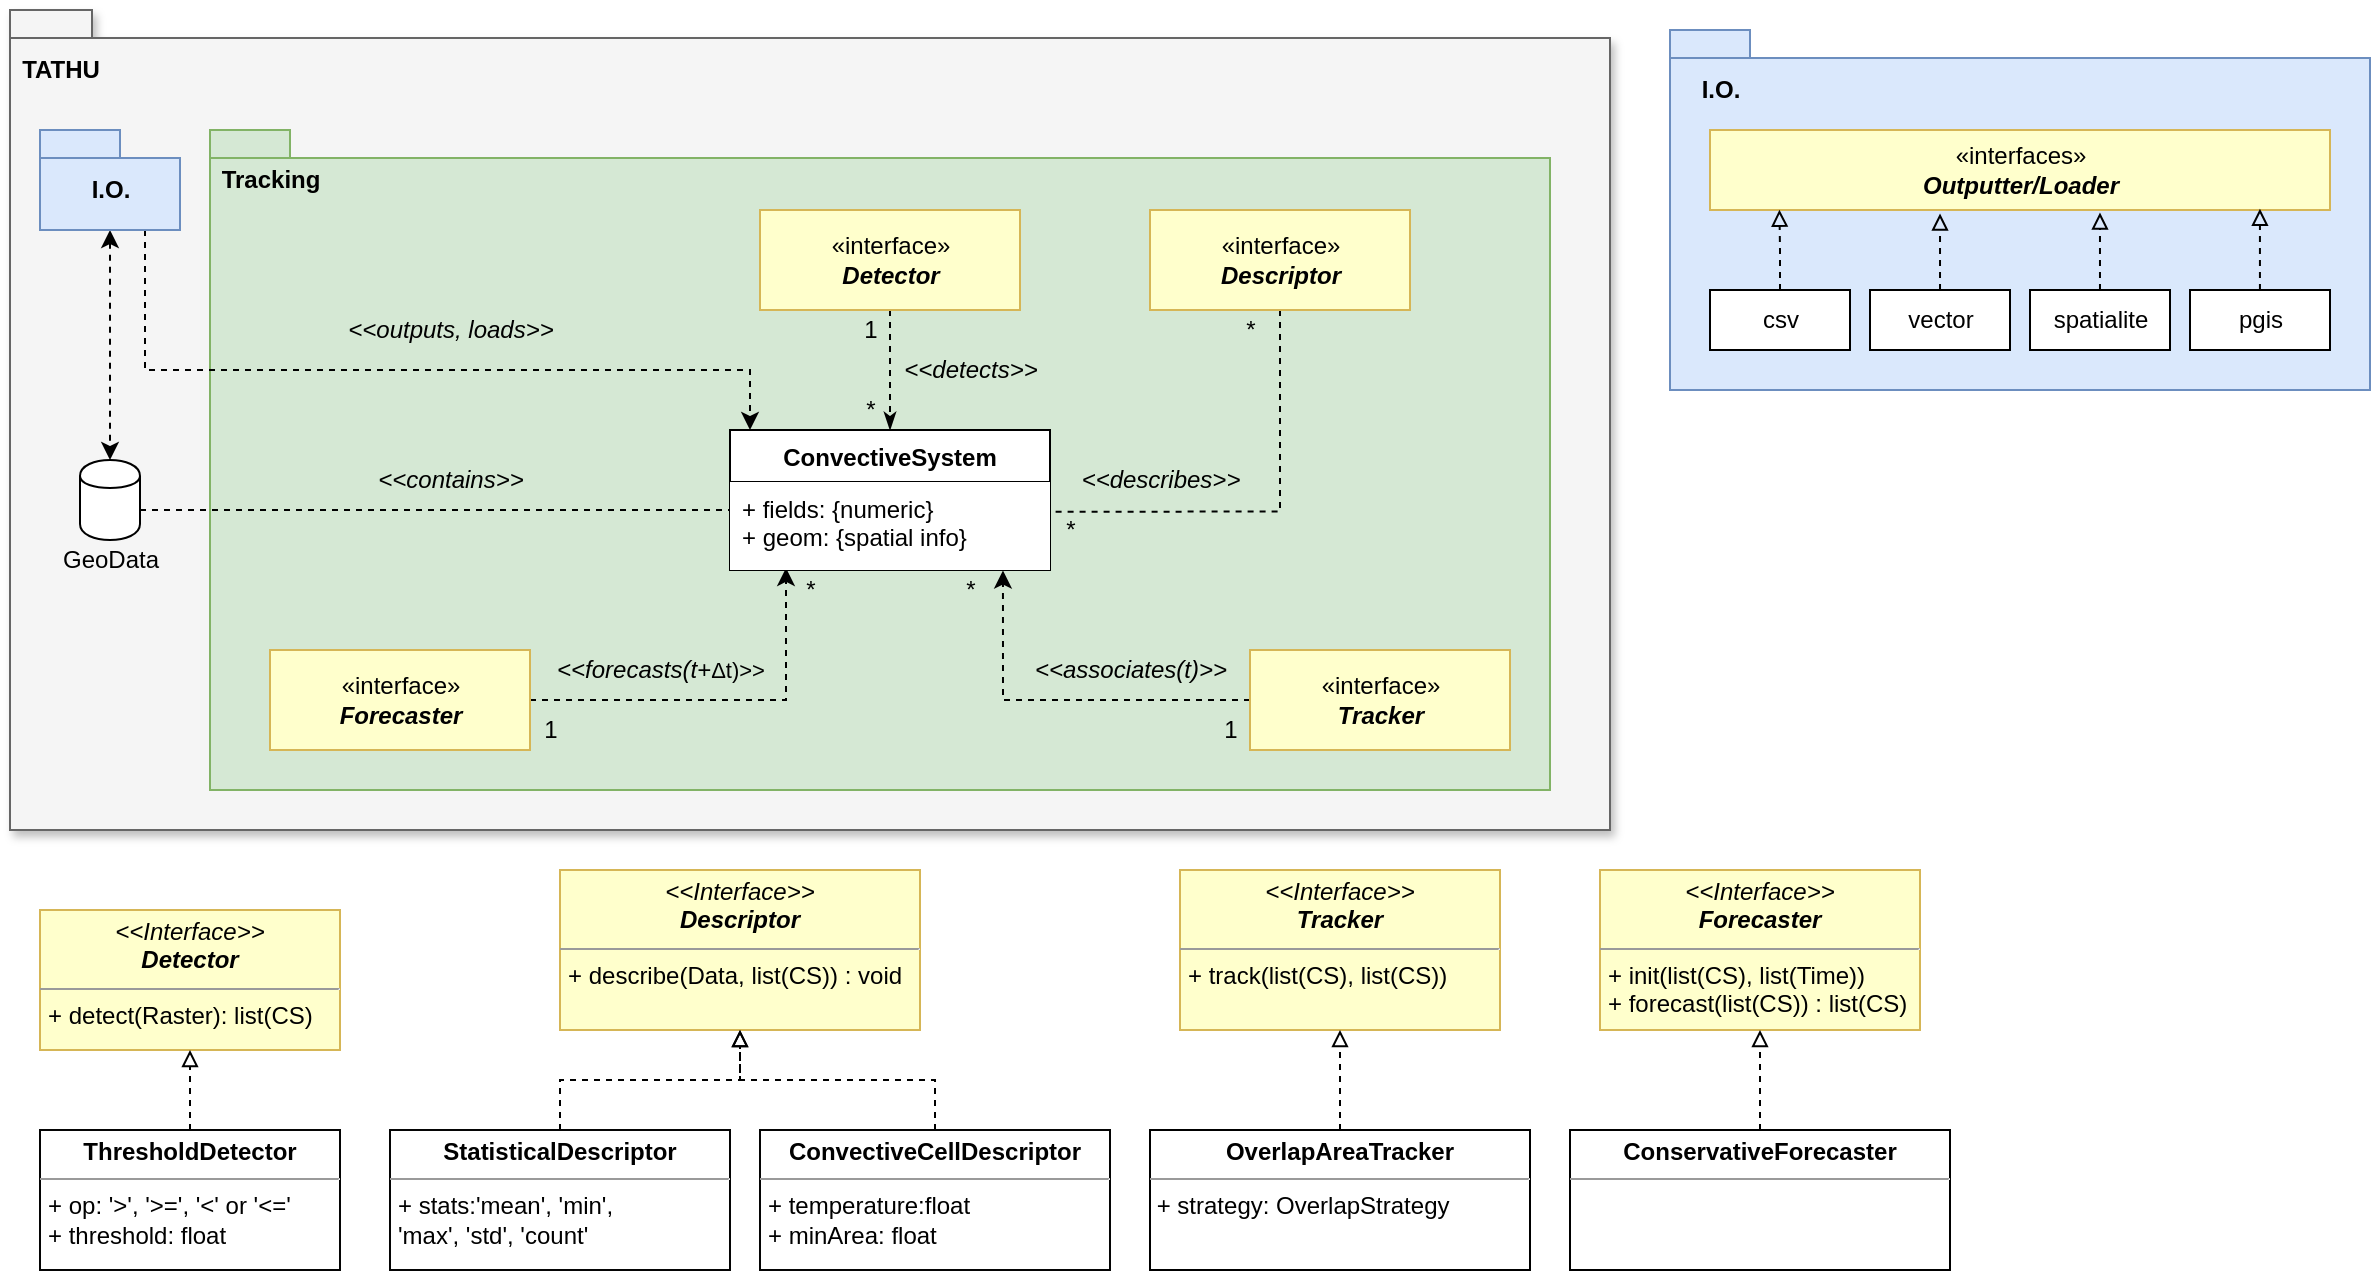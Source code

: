 <mxfile version="20.0.3" type="device"><diagram id="foQ3RTDE6cIi9pesp291" name="Page-1"><mxGraphModel dx="1695" dy="808" grid="1" gridSize="10" guides="1" tooltips="1" connect="1" arrows="1" fold="1" page="1" pageScale="1" pageWidth="827" pageHeight="1169" background="none" math="0" shadow="0"><root><mxCell id="0"/><mxCell id="1" parent="0"/><mxCell id="ABNntPyAQISh1dQSDZ4U-73" value="" style="shape=folder;fontStyle=1;spacingTop=10;tabWidth=40;tabHeight=14;tabPosition=left;html=1;fillColor=#f5f5f5;fontColor=#333333;strokeColor=#666666;shadow=1;" parent="1" vertex="1"><mxGeometry x="70" y="60" width="800" height="410" as="geometry"/></mxCell><mxCell id="ABNntPyAQISh1dQSDZ4U-67" value="" style="shape=folder;fontStyle=1;spacingTop=10;tabWidth=40;tabHeight=14;tabPosition=left;html=1;strokeColor=#82b366;fillColor=#d5e8d4;" parent="1" vertex="1"><mxGeometry x="170" y="120" width="670" height="330" as="geometry"/></mxCell><mxCell id="ABNntPyAQISh1dQSDZ4U-7" value="" style="group" parent="1" vertex="1" connectable="0"><mxGeometry x="100" y="285" width="50" height="70" as="geometry"/></mxCell><mxCell id="ABNntPyAQISh1dQSDZ4U-5" value="" style="shape=cylinder;whiteSpace=wrap;html=1;boundedLbl=1;backgroundOutline=1;" parent="ABNntPyAQISh1dQSDZ4U-7" vertex="1"><mxGeometry x="5" width="30" height="40" as="geometry"/></mxCell><mxCell id="ABNntPyAQISh1dQSDZ4U-6" value="GeoData" style="text;html=1;align=center;verticalAlign=middle;resizable=0;points=[];autosize=1;" parent="ABNntPyAQISh1dQSDZ4U-7" vertex="1"><mxGeometry x="-10" y="40" width="60" height="20" as="geometry"/></mxCell><mxCell id="ABNntPyAQISh1dQSDZ4U-9" value="&lt;i&gt;&amp;lt;&amp;lt;contains&amp;gt;&amp;gt;&lt;/i&gt;" style="text;html=1;align=center;verticalAlign=middle;resizable=0;points=[];autosize=1;" parent="1" vertex="1"><mxGeometry x="245" y="285" width="90" height="20" as="geometry"/></mxCell><mxCell id="ABNntPyAQISh1dQSDZ4U-15" style="edgeStyle=orthogonalEdgeStyle;rounded=0;orthogonalLoop=1;jettySize=auto;html=1;entryX=0.5;entryY=0;entryDx=0;entryDy=0;dashed=1;endArrow=classicThin;endFill=1;exitX=0.5;exitY=1;exitDx=0;exitDy=0;" parent="1" source="ABNntPyAQISh1dQSDZ4U-47" target="ABNntPyAQISh1dQSDZ4U-1" edge="1"><mxGeometry relative="1" as="geometry"><mxPoint x="530" y="220" as="sourcePoint"/></mxGeometry></mxCell><mxCell id="ABNntPyAQISh1dQSDZ4U-16" value="&lt;i&gt;&amp;lt;&amp;lt;detects&amp;gt;&amp;gt;&lt;/i&gt;" style="text;html=1;align=center;verticalAlign=middle;resizable=0;points=[];autosize=1;" parent="1" vertex="1"><mxGeometry x="510" y="230" width="80" height="20" as="geometry"/></mxCell><mxCell id="ABNntPyAQISh1dQSDZ4U-18" style="edgeStyle=orthogonalEdgeStyle;rounded=0;orthogonalLoop=1;jettySize=auto;html=1;entryX=1.007;entryY=0.337;entryDx=0;entryDy=0;entryPerimeter=0;dashed=1;endArrow=none;endFill=0;" parent="1" source="ABNntPyAQISh1dQSDZ4U-17" target="ABNntPyAQISh1dQSDZ4U-2" edge="1"><mxGeometry relative="1" as="geometry"/></mxCell><mxCell id="ABNntPyAQISh1dQSDZ4U-17" value="«interface»&lt;br&gt;&lt;b&gt;&lt;i&gt;Descriptor&lt;/i&gt;&lt;/b&gt;" style="html=1;fillColor=#FFFFCC;strokeColor=#d6b656;" parent="1" vertex="1"><mxGeometry x="640" y="160" width="130" height="50" as="geometry"/></mxCell><mxCell id="ABNntPyAQISh1dQSDZ4U-19" value="&lt;i&gt;&amp;lt;&amp;lt;describes&amp;gt;&amp;gt;&lt;/i&gt;" style="text;html=1;align=center;verticalAlign=middle;resizable=0;points=[];autosize=1;" parent="1" vertex="1"><mxGeometry x="600" y="285" width="90" height="20" as="geometry"/></mxCell><mxCell id="ABNntPyAQISh1dQSDZ4U-26" style="edgeStyle=orthogonalEdgeStyle;rounded=0;orthogonalLoop=1;jettySize=auto;html=1;dashed=1;endArrow=none;endFill=0;" parent="1" source="ABNntPyAQISh1dQSDZ4U-5" target="ABNntPyAQISh1dQSDZ4U-2" edge="1"><mxGeometry relative="1" as="geometry"><Array as="points"><mxPoint x="370" y="310"/><mxPoint x="370" y="310"/></Array></mxGeometry></mxCell><mxCell id="ABNntPyAQISh1dQSDZ4U-32" value="*" style="text;html=1;align=center;verticalAlign=middle;resizable=0;points=[];autosize=1;" parent="1" vertex="1"><mxGeometry x="490" y="250" width="20" height="20" as="geometry"/></mxCell><mxCell id="ABNntPyAQISh1dQSDZ4U-33" value="1" style="text;html=1;align=center;verticalAlign=middle;resizable=0;points=[];autosize=1;" parent="1" vertex="1"><mxGeometry x="490" y="210" width="20" height="20" as="geometry"/></mxCell><mxCell id="ABNntPyAQISh1dQSDZ4U-34" value="*" style="text;html=1;align=center;verticalAlign=middle;resizable=0;points=[];autosize=1;" parent="1" vertex="1"><mxGeometry x="680" y="210" width="20" height="20" as="geometry"/></mxCell><mxCell id="ABNntPyAQISh1dQSDZ4U-35" value="*" style="text;html=1;align=center;verticalAlign=middle;resizable=0;points=[];autosize=1;" parent="1" vertex="1"><mxGeometry x="590" y="310" width="20" height="20" as="geometry"/></mxCell><mxCell id="ABNntPyAQISh1dQSDZ4U-43" style="edgeStyle=orthogonalEdgeStyle;rounded=0;orthogonalLoop=1;jettySize=auto;html=1;dashed=1;startArrow=none;startFill=0;endArrow=classic;endFill=1;exitX=0;exitY=0.5;exitDx=0;exitDy=0;entryX=0.853;entryY=1.006;entryDx=0;entryDy=0;entryPerimeter=0;" parent="1" source="ABNntPyAQISh1dQSDZ4U-36" target="ABNntPyAQISh1dQSDZ4U-2" edge="1"><mxGeometry relative="1" as="geometry"/></mxCell><mxCell id="ABNntPyAQISh1dQSDZ4U-36" value="«interface»&lt;br&gt;&lt;b&gt;&lt;i&gt;Tracker&lt;/i&gt;&lt;/b&gt;" style="html=1;fillColor=#FFFFCC;strokeColor=#d6b656;" parent="1" vertex="1"><mxGeometry x="690" y="380" width="130" height="50" as="geometry"/></mxCell><mxCell id="ABNntPyAQISh1dQSDZ4U-44" value="&lt;i&gt;&amp;lt;&amp;lt;associates(t)&amp;gt;&amp;gt;&lt;/i&gt;" style="text;html=1;align=center;verticalAlign=middle;resizable=0;points=[];autosize=1;" parent="1" vertex="1"><mxGeometry x="575" y="380" width="110" height="20" as="geometry"/></mxCell><mxCell id="ABNntPyAQISh1dQSDZ4U-45" value="1" style="text;html=1;align=center;verticalAlign=middle;resizable=0;points=[];autosize=1;" parent="1" vertex="1"><mxGeometry x="670" y="410" width="20" height="20" as="geometry"/></mxCell><mxCell id="ABNntPyAQISh1dQSDZ4U-46" value="*" style="text;html=1;align=center;verticalAlign=middle;resizable=0;points=[];autosize=1;" parent="1" vertex="1"><mxGeometry x="540" y="340" width="20" height="20" as="geometry"/></mxCell><mxCell id="ABNntPyAQISh1dQSDZ4U-47" value="«interface»&lt;br&gt;&lt;b&gt;&lt;i&gt;Detector&lt;/i&gt;&lt;/b&gt;" style="html=1;fillColor=#FFFFCC;strokeColor=#d6b656;" parent="1" vertex="1"><mxGeometry x="445" y="160" width="130" height="50" as="geometry"/></mxCell><mxCell id="ABNntPyAQISh1dQSDZ4U-57" style="edgeStyle=orthogonalEdgeStyle;rounded=0;orthogonalLoop=1;jettySize=auto;html=1;exitX=1;exitY=0.5;exitDx=0;exitDy=0;entryX=0.175;entryY=0.977;entryDx=0;entryDy=0;entryPerimeter=0;dashed=1;startArrow=none;startFill=0;endArrow=classic;endFill=1;" parent="1" source="ABNntPyAQISh1dQSDZ4U-52" target="ABNntPyAQISh1dQSDZ4U-2" edge="1"><mxGeometry relative="1" as="geometry"/></mxCell><mxCell id="ABNntPyAQISh1dQSDZ4U-52" value="«interface»&lt;br&gt;&lt;b&gt;&lt;i&gt;Forecaster&lt;/i&gt;&lt;/b&gt;" style="html=1;fillColor=#FFFFCC;strokeColor=#d6b656;" parent="1" vertex="1"><mxGeometry x="200" y="380" width="130" height="50" as="geometry"/></mxCell><mxCell id="ABNntPyAQISh1dQSDZ4U-58" value="&lt;i&gt;&amp;lt;&amp;lt;forecasts(t+&lt;/i&gt;&lt;span style=&quot;text-align: left;&quot;&gt;&lt;font style=&quot;font-size: 11px;&quot;&gt;Δt)&amp;gt;&amp;gt;&lt;/font&gt;&lt;/span&gt;&lt;i&gt;&lt;br&gt;&lt;/i&gt;" style="text;html=1;align=center;verticalAlign=middle;resizable=0;points=[];autosize=1;" parent="1" vertex="1"><mxGeometry x="330" y="375" width="130" height="30" as="geometry"/></mxCell><mxCell id="ABNntPyAQISh1dQSDZ4U-61" value="1" style="text;html=1;align=center;verticalAlign=middle;resizable=0;points=[];autosize=1;" parent="1" vertex="1"><mxGeometry x="330" y="410" width="20" height="20" as="geometry"/></mxCell><mxCell id="ABNntPyAQISh1dQSDZ4U-62" value="*" style="text;html=1;align=center;verticalAlign=middle;resizable=0;points=[];autosize=1;" parent="1" vertex="1"><mxGeometry x="460" y="340" width="20" height="20" as="geometry"/></mxCell><mxCell id="ABNntPyAQISh1dQSDZ4U-64" style="edgeStyle=orthogonalEdgeStyle;rounded=0;orthogonalLoop=1;jettySize=auto;html=1;exitX=0.5;exitY=1;exitDx=0;exitDy=0;exitPerimeter=0;entryX=0.5;entryY=0;entryDx=0;entryDy=0;dashed=1;startArrow=classic;startFill=1;endArrow=classic;endFill=1;" parent="1" source="ABNntPyAQISh1dQSDZ4U-63" target="ABNntPyAQISh1dQSDZ4U-5" edge="1"><mxGeometry relative="1" as="geometry"/></mxCell><mxCell id="Ok6jCo-h8aNJ2o83EW2g-41" style="edgeStyle=orthogonalEdgeStyle;rounded=0;orthogonalLoop=1;jettySize=auto;html=1;exitX=0.75;exitY=1;exitDx=0;exitDy=0;exitPerimeter=0;dashed=1;endArrow=classic;endFill=1;" parent="1" source="ABNntPyAQISh1dQSDZ4U-63" target="ABNntPyAQISh1dQSDZ4U-1" edge="1"><mxGeometry relative="1" as="geometry"><Array as="points"><mxPoint x="138" y="240"/><mxPoint x="440" y="240"/></Array></mxGeometry></mxCell><mxCell id="ABNntPyAQISh1dQSDZ4U-63" value="I.O." style="shape=folder;fontStyle=1;spacingTop=10;tabWidth=40;tabHeight=14;tabPosition=left;html=1;strokeColor=#6c8ebf;fillColor=#dae8fc;" parent="1" vertex="1"><mxGeometry x="85" y="120" width="70" height="50" as="geometry"/></mxCell><mxCell id="ABNntPyAQISh1dQSDZ4U-72" value="&lt;font size=&quot;1&quot;&gt;&lt;b style=&quot;font-size: 12px&quot;&gt;Tracking&lt;/b&gt;&lt;/font&gt;" style="text;html=1;align=center;verticalAlign=middle;resizable=0;points=[];autosize=1;" parent="1" vertex="1"><mxGeometry x="170" y="135" width="60" height="20" as="geometry"/></mxCell><mxCell id="ABNntPyAQISh1dQSDZ4U-74" value="&lt;font size=&quot;1&quot;&gt;&lt;b style=&quot;font-size: 12px&quot;&gt;TATHU&lt;/b&gt;&lt;/font&gt;" style="text;html=1;align=center;verticalAlign=middle;resizable=0;points=[];autosize=1;" parent="1" vertex="1"><mxGeometry x="70" y="80" width="50" height="20" as="geometry"/></mxCell><mxCell id="ABNntPyAQISh1dQSDZ4U-93" value="&lt;p style=&quot;margin: 0px ; margin-top: 4px ; text-align: center&quot;&gt;&lt;i&gt;&amp;lt;&amp;lt;Interface&amp;gt;&amp;gt;&lt;/i&gt;&lt;br&gt;&lt;b&gt;&lt;i&gt;Detector&lt;/i&gt;&lt;/b&gt;&lt;/p&gt;&lt;hr size=&quot;1&quot;&gt;&lt;p style=&quot;margin: 0px ; margin-left: 4px&quot;&gt;+ detect(Raster): list(CS)&lt;br&gt;&lt;/p&gt;" style="verticalAlign=top;align=left;overflow=fill;fontSize=12;fontFamily=Helvetica;html=1;strokeColor=#D6B656;fillColor=#FFFFCC;gradientColor=none;" parent="1" vertex="1"><mxGeometry x="85" y="510" width="150" height="70" as="geometry"/></mxCell><mxCell id="ABNntPyAQISh1dQSDZ4U-105" style="edgeStyle=orthogonalEdgeStyle;rounded=0;orthogonalLoop=1;jettySize=auto;html=1;exitX=0.5;exitY=0;exitDx=0;exitDy=0;entryX=0.5;entryY=1;entryDx=0;entryDy=0;dashed=1;startArrow=none;startFill=0;endArrow=block;endFill=0;" parent="1" source="ABNntPyAQISh1dQSDZ4U-103" target="ABNntPyAQISh1dQSDZ4U-93" edge="1"><mxGeometry relative="1" as="geometry"/></mxCell><mxCell id="ABNntPyAQISh1dQSDZ4U-103" value="&lt;p style=&quot;margin: 0px ; margin-top: 4px ; text-align: center&quot;&gt;&lt;b&gt;ThresholdDetector&lt;/b&gt;&lt;br&gt;&lt;/p&gt;&lt;hr size=&quot;1&quot;&gt;&lt;p style=&quot;margin: 0px ; margin-left: 4px&quot;&gt;+ op: '&amp;gt;', '&amp;gt;=', '&amp;lt;' or '&amp;lt;='&lt;/p&gt;&lt;p style=&quot;margin: 0px ; margin-left: 4px&quot;&gt;+ threshold: float&lt;/p&gt;" style="verticalAlign=top;align=left;overflow=fill;fontSize=12;fontFamily=Helvetica;html=1;strokeColor=#050505;fillColor=#FFFFFF;gradientColor=none;" parent="1" vertex="1"><mxGeometry x="85" y="620" width="150" height="70" as="geometry"/></mxCell><mxCell id="ABNntPyAQISh1dQSDZ4U-1" value="ConvectiveSystem&#10;" style="swimlane;fontStyle=1;align=center;verticalAlign=top;childLayout=stackLayout;horizontal=1;startSize=26;horizontalStack=0;resizeParent=1;resizeParentMax=0;resizeLast=0;collapsible=1;marginBottom=0;" parent="1" vertex="1"><mxGeometry x="430" y="270" width="160" height="70" as="geometry"><mxRectangle x="290" y="290" width="140" height="26" as="alternateBounds"/></mxGeometry></mxCell><mxCell id="ABNntPyAQISh1dQSDZ4U-2" value="+ fields: {numeric}&#10;+ geom: {spatial info}" style="text;align=left;verticalAlign=top;spacingLeft=4;spacingRight=4;overflow=hidden;rotatable=0;points=[[0,0.5],[1,0.5]];portConstraint=eastwest;fillColor=#ffffff;" parent="ABNntPyAQISh1dQSDZ4U-1" vertex="1"><mxGeometry y="26" width="160" height="44" as="geometry"/></mxCell><mxCell id="ABNntPyAQISh1dQSDZ4U-3" value="" style="line;strokeWidth=1;fillColor=none;align=left;verticalAlign=middle;spacingTop=-1;spacingLeft=3;spacingRight=3;rotatable=0;labelPosition=right;points=[];portConstraint=eastwest;" parent="ABNntPyAQISh1dQSDZ4U-1" vertex="1"><mxGeometry y="70" width="160" as="geometry"/></mxCell><mxCell id="ABNntPyAQISh1dQSDZ4U-107" value="&lt;p style=&quot;margin: 0px ; margin-top: 4px ; text-align: center&quot;&gt;&lt;i&gt;&amp;lt;&amp;lt;Interface&amp;gt;&amp;gt;&lt;/i&gt;&lt;br&gt;&lt;b&gt;&lt;i&gt;Descriptor&lt;/i&gt;&lt;/b&gt;&lt;/p&gt;&lt;hr size=&quot;1&quot;&gt;&lt;p style=&quot;margin: 0px ; margin-left: 4px&quot;&gt;+ describe(Data,&amp;nbsp;list(CS)) : void&lt;br&gt;&lt;/p&gt;" style="verticalAlign=top;align=left;overflow=fill;fontSize=12;fontFamily=Helvetica;html=1;strokeColor=#D6B656;fillColor=#FFFFCC;gradientColor=none;" parent="1" vertex="1"><mxGeometry x="345" y="490" width="180" height="80" as="geometry"/></mxCell><mxCell id="ABNntPyAQISh1dQSDZ4U-113" style="edgeStyle=orthogonalEdgeStyle;rounded=0;orthogonalLoop=1;jettySize=auto;html=1;entryX=0.5;entryY=1;entryDx=0;entryDy=0;dashed=1;startArrow=none;startFill=0;endArrow=block;endFill=0;" parent="1" source="ABNntPyAQISh1dQSDZ4U-109" target="ABNntPyAQISh1dQSDZ4U-107" edge="1"><mxGeometry relative="1" as="geometry"/></mxCell><mxCell id="ABNntPyAQISh1dQSDZ4U-109" value="&lt;p style=&quot;margin: 0px ; margin-top: 4px ; text-align: center&quot;&gt;&lt;b&gt;StatisticalDescriptor&lt;/b&gt;&lt;br&gt;&lt;/p&gt;&lt;hr size=&quot;1&quot;&gt;&lt;p style=&quot;margin: 0px ; margin-left: 4px&quot;&gt;+ stats:'mean', 'min',&lt;/p&gt;&lt;p style=&quot;margin: 0px ; margin-left: 4px&quot;&gt;'max', 'std', 'count'&lt;/p&gt;" style="verticalAlign=top;align=left;overflow=fill;fontSize=12;fontFamily=Helvetica;html=1;strokeColor=#050505;fillColor=#FFFFFF;gradientColor=none;" parent="1" vertex="1"><mxGeometry x="260" y="620" width="170" height="70" as="geometry"/></mxCell><mxCell id="ABNntPyAQISh1dQSDZ4U-115" style="edgeStyle=orthogonalEdgeStyle;rounded=0;orthogonalLoop=1;jettySize=auto;html=1;exitX=0.5;exitY=0;exitDx=0;exitDy=0;dashed=1;startArrow=none;startFill=0;endArrow=block;endFill=0;" parent="1" source="ABNntPyAQISh1dQSDZ4U-114" target="ABNntPyAQISh1dQSDZ4U-107" edge="1"><mxGeometry relative="1" as="geometry"/></mxCell><mxCell id="ABNntPyAQISh1dQSDZ4U-114" value="&lt;p style=&quot;margin: 0px ; margin-top: 4px ; text-align: center&quot;&gt;&lt;b&gt;ConvectiveCellDescriptor&lt;/b&gt;&lt;br&gt;&lt;/p&gt;&lt;hr size=&quot;1&quot;&gt;&lt;p style=&quot;margin: 0px ; margin-left: 4px&quot;&gt;+ temperature:float&lt;/p&gt;&lt;p style=&quot;margin: 0px ; margin-left: 4px&quot;&gt;+ minArea: float&lt;/p&gt;" style="verticalAlign=top;align=left;overflow=fill;fontSize=12;fontFamily=Helvetica;html=1;strokeColor=#050505;fillColor=#FFFFFF;gradientColor=none;" parent="1" vertex="1"><mxGeometry x="445" y="620" width="175" height="70" as="geometry"/></mxCell><mxCell id="Ok6jCo-h8aNJ2o83EW2g-1" value="&lt;p style=&quot;margin: 4px 0px 0px ; text-align: center&quot;&gt;&lt;i&gt;&amp;lt;&amp;lt;Interface&amp;gt;&amp;gt;&lt;/i&gt;&lt;br&gt;&lt;b&gt;&lt;i&gt;Forecaster&lt;/i&gt;&lt;/b&gt;&lt;/p&gt;&lt;hr size=&quot;1&quot;&gt;&lt;p style=&quot;margin: 0px 0px 0px 4px&quot;&gt;+ init(list(CS), list(Time))&lt;/p&gt;&lt;p style=&quot;margin: 0px 0px 0px 4px&quot;&gt;+ forecast(list(CS)) : list(CS)&lt;/p&gt;" style="verticalAlign=top;align=left;overflow=fill;fontSize=12;fontFamily=Helvetica;html=1;strokeColor=#D6B656;fillColor=#FFFFCC;gradientColor=none;" parent="1" vertex="1"><mxGeometry x="865" y="490" width="160" height="80" as="geometry"/></mxCell><mxCell id="Ok6jCo-h8aNJ2o83EW2g-4" style="edgeStyle=orthogonalEdgeStyle;rounded=0;orthogonalLoop=1;jettySize=auto;html=1;entryX=0.5;entryY=1;entryDx=0;entryDy=0;endArrow=block;endFill=0;dashed=1;" parent="1" source="Ok6jCo-h8aNJ2o83EW2g-3" target="Ok6jCo-h8aNJ2o83EW2g-1" edge="1"><mxGeometry relative="1" as="geometry"/></mxCell><mxCell id="Ok6jCo-h8aNJ2o83EW2g-3" value="&lt;p style=&quot;margin: 0px ; margin-top: 4px ; text-align: center&quot;&gt;&lt;b&gt;ConservativeForecaster&lt;/b&gt;&lt;/p&gt;&lt;hr size=&quot;1&quot;&gt;&lt;div style=&quot;height: 2px&quot;&gt;&lt;/div&gt;" style="verticalAlign=top;align=left;overflow=fill;fontSize=12;fontFamily=Helvetica;html=1;" parent="1" vertex="1"><mxGeometry x="850" y="620" width="190" height="70" as="geometry"/></mxCell><mxCell id="Ok6jCo-h8aNJ2o83EW2g-5" value="" style="shape=folder;fontStyle=1;spacingTop=10;tabWidth=40;tabHeight=14;tabPosition=left;html=1;strokeColor=#6c8ebf;fillColor=#dae8fc;" parent="1" vertex="1"><mxGeometry x="900" y="70" width="350" height="180" as="geometry"/></mxCell><mxCell id="Ok6jCo-h8aNJ2o83EW2g-6" value="&lt;b&gt;I.O.&lt;/b&gt;" style="text;html=1;align=center;verticalAlign=middle;resizable=0;points=[];autosize=1;" parent="1" vertex="1"><mxGeometry x="905" y="85" width="40" height="30" as="geometry"/></mxCell><mxCell id="Ok6jCo-h8aNJ2o83EW2g-7" value="«interfaces»&lt;br&gt;&lt;b&gt;&lt;i&gt;Outputter/Loader&lt;/i&gt;&lt;/b&gt;" style="html=1;fillColor=#FFFFCC;strokeColor=#d6b656;" parent="1" vertex="1"><mxGeometry x="920" y="120" width="310" height="40" as="geometry"/></mxCell><mxCell id="Ok6jCo-h8aNJ2o83EW2g-33" style="edgeStyle=orthogonalEdgeStyle;rounded=0;orthogonalLoop=1;jettySize=auto;html=1;entryX=0.112;entryY=0.996;entryDx=0;entryDy=0;entryPerimeter=0;dashed=1;endArrow=block;endFill=0;" parent="1" source="Ok6jCo-h8aNJ2o83EW2g-11" target="Ok6jCo-h8aNJ2o83EW2g-7" edge="1"><mxGeometry relative="1" as="geometry"/></mxCell><mxCell id="Ok6jCo-h8aNJ2o83EW2g-11" value="csv" style="html=1;" parent="1" vertex="1"><mxGeometry x="920" y="200" width="70" height="30" as="geometry"/></mxCell><mxCell id="Ok6jCo-h8aNJ2o83EW2g-35" style="edgeStyle=orthogonalEdgeStyle;rounded=0;orthogonalLoop=1;jettySize=auto;html=1;entryX=0.371;entryY=1.044;entryDx=0;entryDy=0;entryPerimeter=0;dashed=1;endArrow=block;endFill=0;" parent="1" source="Ok6jCo-h8aNJ2o83EW2g-13" target="Ok6jCo-h8aNJ2o83EW2g-7" edge="1"><mxGeometry relative="1" as="geometry"/></mxCell><mxCell id="Ok6jCo-h8aNJ2o83EW2g-13" value="vector" style="html=1;" parent="1" vertex="1"><mxGeometry x="1000" y="200" width="70" height="30" as="geometry"/></mxCell><mxCell id="Ok6jCo-h8aNJ2o83EW2g-39" style="edgeStyle=orthogonalEdgeStyle;rounded=0;orthogonalLoop=1;jettySize=auto;html=1;entryX=0.629;entryY=1.032;entryDx=0;entryDy=0;entryPerimeter=0;dashed=1;endArrow=block;endFill=0;" parent="1" source="Ok6jCo-h8aNJ2o83EW2g-15" target="Ok6jCo-h8aNJ2o83EW2g-7" edge="1"><mxGeometry relative="1" as="geometry"/></mxCell><mxCell id="Ok6jCo-h8aNJ2o83EW2g-15" value="spatialite" style="html=1;" parent="1" vertex="1"><mxGeometry x="1080" y="200" width="70" height="30" as="geometry"/></mxCell><mxCell id="Ok6jCo-h8aNJ2o83EW2g-40" style="edgeStyle=orthogonalEdgeStyle;rounded=0;orthogonalLoop=1;jettySize=auto;html=1;entryX=0.887;entryY=0.985;entryDx=0;entryDy=0;entryPerimeter=0;dashed=1;endArrow=block;endFill=0;" parent="1" source="Ok6jCo-h8aNJ2o83EW2g-16" target="Ok6jCo-h8aNJ2o83EW2g-7" edge="1"><mxGeometry relative="1" as="geometry"/></mxCell><mxCell id="Ok6jCo-h8aNJ2o83EW2g-16" value="pgis" style="html=1;" parent="1" vertex="1"><mxGeometry x="1160" y="200" width="70" height="30" as="geometry"/></mxCell><mxCell id="Ok6jCo-h8aNJ2o83EW2g-42" value="&lt;i&gt;&amp;lt;&amp;lt;outputs, loads&amp;gt;&amp;gt;&lt;/i&gt;" style="text;html=1;align=center;verticalAlign=middle;resizable=0;points=[];autosize=1;" parent="1" vertex="1"><mxGeometry x="230" y="210" width="120" height="20" as="geometry"/></mxCell><mxCell id="WTWBA1mA0wxzpVVs5Ylq-1" value="&lt;p style=&quot;margin: 4px 0px 0px ; text-align: center&quot;&gt;&lt;i&gt;&amp;lt;&amp;lt;Interface&amp;gt;&amp;gt;&lt;/i&gt;&lt;br&gt;&lt;b&gt;&lt;i&gt;Tracker&lt;/i&gt;&lt;/b&gt;&lt;/p&gt;&lt;hr size=&quot;1&quot;&gt;&lt;p style=&quot;margin: 0px 0px 0px 4px&quot;&gt;+ track(list(CS), list(CS))&lt;/p&gt;" style="verticalAlign=top;align=left;overflow=fill;fontSize=12;fontFamily=Helvetica;html=1;strokeColor=#D6B656;fillColor=#FFFFCC;gradientColor=none;" vertex="1" parent="1"><mxGeometry x="655" y="490" width="160" height="80" as="geometry"/></mxCell><mxCell id="WTWBA1mA0wxzpVVs5Ylq-2" style="edgeStyle=orthogonalEdgeStyle;rounded=0;orthogonalLoop=1;jettySize=auto;html=1;entryX=0.5;entryY=1;entryDx=0;entryDy=0;endArrow=block;endFill=0;dashed=1;" edge="1" parent="1" source="WTWBA1mA0wxzpVVs5Ylq-3" target="WTWBA1mA0wxzpVVs5Ylq-1"><mxGeometry relative="1" as="geometry"/></mxCell><mxCell id="WTWBA1mA0wxzpVVs5Ylq-3" value="&lt;p style=&quot;margin: 0px ; margin-top: 4px ; text-align: center&quot;&gt;&lt;b&gt;OverlapAreaTracker&lt;/b&gt;&lt;/p&gt;&lt;hr size=&quot;1&quot;&gt;&lt;div style=&quot;height: 2px&quot;&gt;&amp;nbsp;+ strategy: OverlapStrategy&lt;/div&gt;" style="verticalAlign=top;align=left;overflow=fill;fontSize=12;fontFamily=Helvetica;html=1;" vertex="1" parent="1"><mxGeometry x="640" y="620" width="190" height="70" as="geometry"/></mxCell></root></mxGraphModel></diagram></mxfile>